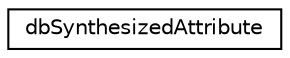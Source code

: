 digraph "Graphical Class Hierarchy"
{
 // INTERACTIVE_SVG=YES
 // LATEX_PDF_SIZE
  edge [fontname="Helvetica",fontsize="10",labelfontname="Helvetica",labelfontsize="10"];
  node [fontname="Helvetica",fontsize="10",shape=record];
  rankdir="LR";
  Node0 [label="dbSynthesizedAttribute",height=0.2,width=0.4,color="black", fillcolor="white", style="filled",URL="$uniondbSynthesizedAttribute.html",tooltip=" "];
}

